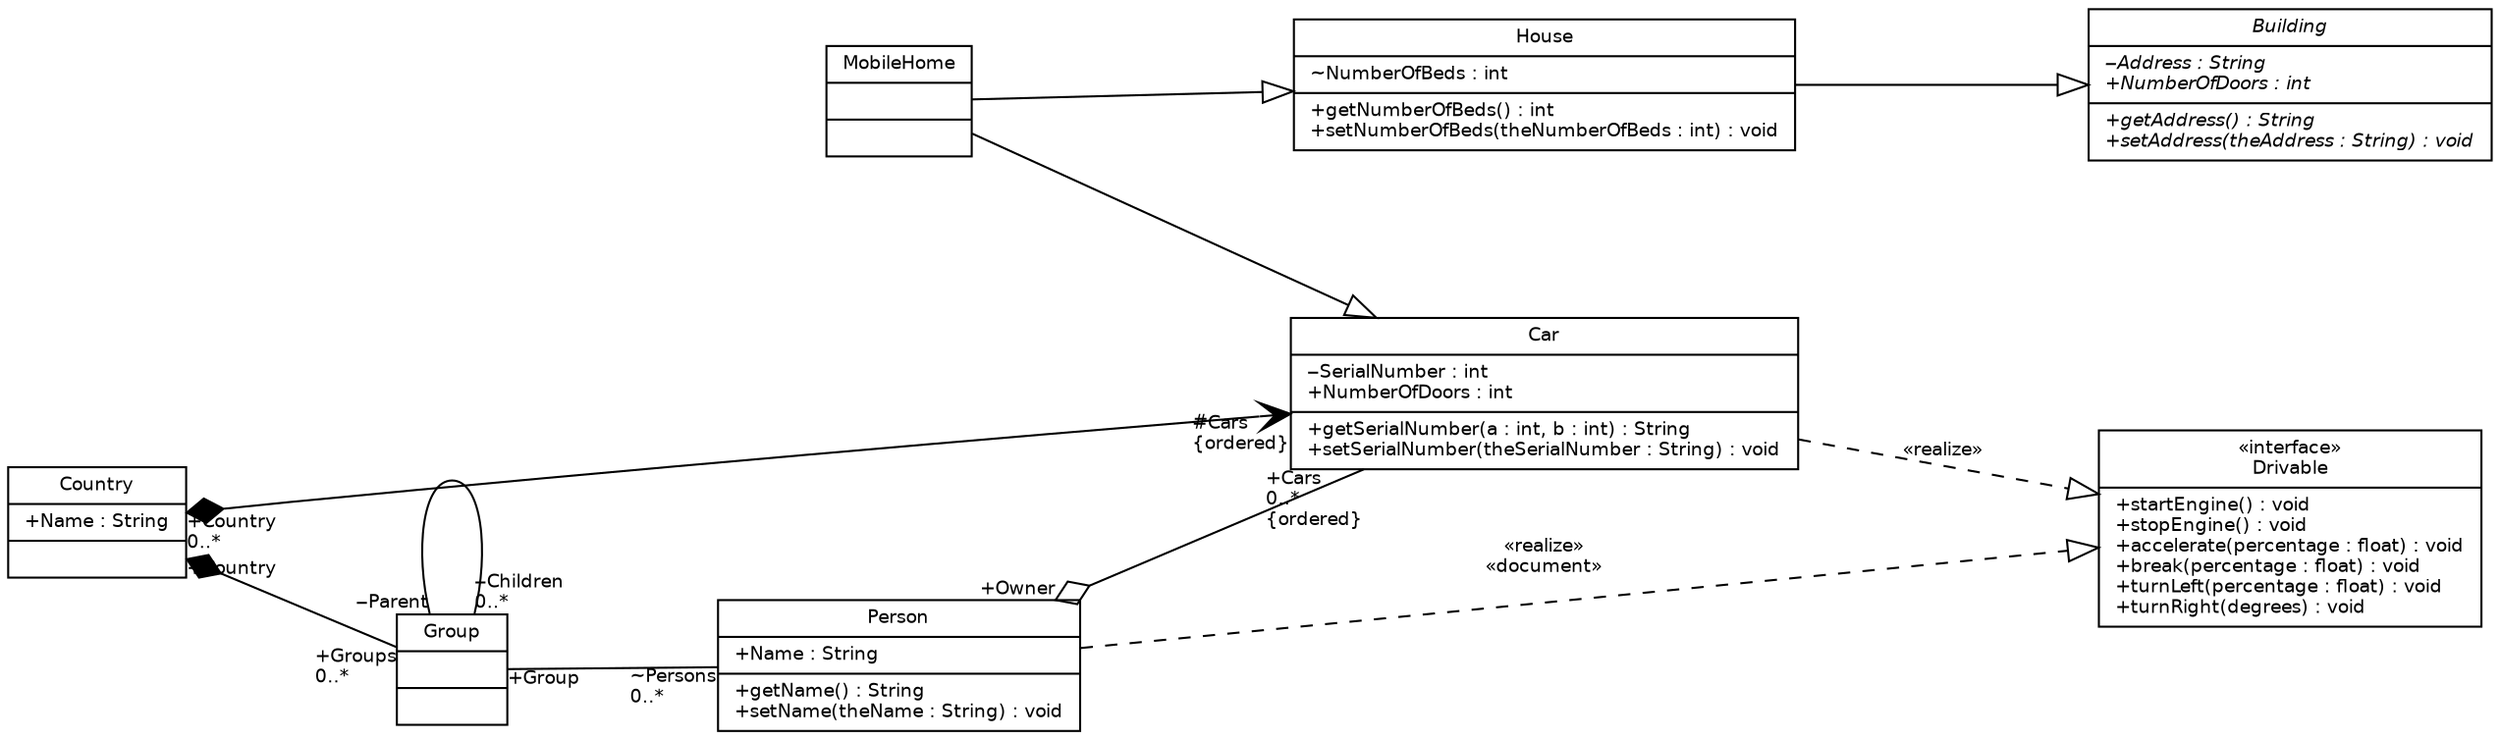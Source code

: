 
  
  
        digraph g {
		fontname="Helvetica"
		fontsize=9
        graph [
        rankdir = "LR"

		ranksep=1.4
		nodesep=0.9
        ]
        node [
		fontname="Helvetica"
		fontsize=9
        shape = "ellipse"
        ]
        edge [
		dir="both"
		arrowtail="none"
		fontname="Helvetica"
		fontsize=9
        ]
    
        "127-0-1-1--6741fdc4:11701e7285e:-8000:000000000000077D" [label="House | ~NumberOfBeds : int\l | +getNumberOfBeds() : int\l+setNumberOfBeds(theNumberOfBeds : int) : void\l" shape="record" ]
    
        "127-0-1-1--6741fdc4:11701e7285e:-8000:000000000000077F" [label="MobileHome |  | " shape="record" ]
    
        "127-0-1-1--6741fdc4:11701e7285e:-8000:0000000000000781" [label="Car | ‒SerialNumber : int\l+NumberOfDoors : int\l | +getSerialNumber(a : int, b : int) : String\l+setSerialNumber(theSerialNumber : String) : void\l" shape="record" ]
    
        "127-0-1-1--6741fdc4:11701e7285e:-8000:000000000000078E" [fontname="Helvetica-Oblique" label="Building | ‒Address : String\l+NumberOfDoors : int\l | +getAddress() : String\l+setAddress(theAddress : String) : void\l" shape="record" ]
    
        "127-0-1-1--6741fdc4:11701e7285e:-8000:00000000000007D2" [label="Country | +Name : String\l | " shape="record" ]
    
        "127-0-1-1--6741fdc4:11701e7285e:-8000:00000000000007F2" [label="Group |  | " shape="record" ]
    
        "127-0-1-1--6741fdc4:11701e7285e:-8000:00000000000007FF" [label="Person | +Name : String\l | +getName() : String\l+setName(theName : String) : void\l" shape="record" ]
    
        "127-0-1-1--6741fdc4:11701e7285e:-8000:0000000000000783" [label="«interface»\nDrivable | +startEngine() : void\l+stopEngine() : void\l+accelerate(percentage : float) : void\l+break(percentage : float) : void\l+turnLeft(percentage : float) : void\l+turnRight(degrees) : void\l " shape = "record" ]
    
        "127-0-1-1--6741fdc4:11701e7285e:-8000:00000000000007D2" -> "127-0-1-1--6741fdc4:11701e7285e:-8000:0000000000000781" [arrowtail="diamond" arrowhead="vee" id="127-0-1-1--6741fdc4:11701e7285e:-8000:00000000000007D4" headlabel="#Cars\l{ordered}\l" taillabel="+Country\l0..*\l" arrowsize="1.5" ]
    
        "127-0-1-1--6741fdc4:11701e7285e:-8000:00000000000007F2" -> "127-0-1-1--6741fdc4:11701e7285e:-8000:00000000000007F2" [arrowhead="none" arrowhead="none" id="127-0-1-1--6741fdc4:11701e7285e:-8000:00000000000007F6" headlabel="‒Children\l0..*\l" taillabel="‒Parent\l" arrowsize="1.5" ]
    
        "127-0-1-1--6741fdc4:11701e7285e:-8000:00000000000007F2" -> "127-0-1-1--6741fdc4:11701e7285e:-8000:00000000000007FF" [arrowhead="none" arrowhead="none" id="127-0-1-1--6741fdc4:11701e7285e:-8000:0000000000000809" headlabel="~Persons\l0..*\l" taillabel="+Group\l" arrowsize="1.5" ]
    
        "127-0-1-1--6741fdc4:11701e7285e:-8000:00000000000007D2" -> "127-0-1-1--6741fdc4:11701e7285e:-8000:00000000000007F2" [arrowtail="diamond" arrowhead="none" id="127-0-1-1--6741fdc4:11701e7285e:-8000:0000000000000810" headlabel="+Groups\l0..*\l" taillabel="+Country\l" arrowsize="1.5" ]
    
        "127-0-1-1--6741fdc4:11701e7285e:-8000:00000000000007FF" -> "127-0-1-1--6741fdc4:11701e7285e:-8000:0000000000000781" [arrowtail="odiamond" arrowhead="none" id="127-0-1-1--6741fdc4:11701e7285e:-8000:000000000000081B" headlabel="+Cars\l0..*\l{ordered}\l" taillabel="+Owner\l" arrowsize="1.5" ]
    
        "127-0-1-1--6741fdc4:11701e7285e:-8000:0000000000000781" -> "127-0-1-1--6741fdc4:11701e7285e:-8000:0000000000000783" [ style="dashed" arrowhead="onormal" arrowsize=1.5 label="«realize»"]
    
        "127-0-1-1--6741fdc4:11701e7285e:-8000:00000000000007FF" -> "127-0-1-1--6741fdc4:11701e7285e:-8000:0000000000000783" [ style="dashed" arrowhead="onormal" arrowsize=1.5 label="«realize»\n«document»"]
    
        "127-0-1-1--6741fdc4:11701e7285e:-8000:000000000000077F" -> "127-0-1-1--6741fdc4:11701e7285e:-8000:000000000000077D" [ arrowhead="onormal" arrowsize=1.5 ]
    
        "127-0-1-1--6741fdc4:11701e7285e:-8000:000000000000077F" -> "127-0-1-1--6741fdc4:11701e7285e:-8000:0000000000000781" [ arrowhead="onormal" arrowsize=1.5 ]
    
        "127-0-1-1--6741fdc4:11701e7285e:-8000:000000000000077D" -> "127-0-1-1--6741fdc4:11701e7285e:-8000:000000000000078E" [ arrowhead="onormal" arrowsize=1.5 ]
    
        }
    

